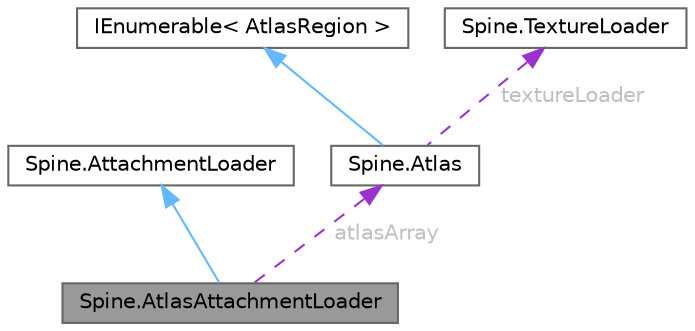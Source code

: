 digraph "Spine.AtlasAttachmentLoader"
{
 // LATEX_PDF_SIZE
  bgcolor="transparent";
  edge [fontname=Helvetica,fontsize=10,labelfontname=Helvetica,labelfontsize=10];
  node [fontname=Helvetica,fontsize=10,shape=box,height=0.2,width=0.4];
  Node1 [id="Node000001",label="Spine.AtlasAttachmentLoader",height=0.2,width=0.4,color="gray40", fillcolor="grey60", style="filled", fontcolor="black",tooltip="An AttachmentLoader that configures attachments using texture regions from an Atlas...."];
  Node2 -> Node1 [id="edge1_Node000001_Node000002",dir="back",color="steelblue1",style="solid",tooltip=" "];
  Node2 [id="Node000002",label="Spine.AttachmentLoader",height=0.2,width=0.4,color="gray40", fillcolor="white", style="filled",URL="$interface_spine_1_1_attachment_loader.html",tooltip=" "];
  Node3 -> Node1 [id="edge2_Node000001_Node000003",dir="back",color="darkorchid3",style="dashed",tooltip=" ",label=" atlasArray",fontcolor="grey" ];
  Node3 [id="Node000003",label="Spine.Atlas",height=0.2,width=0.4,color="gray40", fillcolor="white", style="filled",URL="$class_spine_1_1_atlas.html",tooltip=" "];
  Node4 -> Node3 [id="edge3_Node000003_Node000004",dir="back",color="steelblue1",style="solid",tooltip=" "];
  Node4 [id="Node000004",label="IEnumerable\< AtlasRegion \>",height=0.2,width=0.4,color="gray40", fillcolor="white", style="filled",tooltip=" "];
  Node5 -> Node3 [id="edge4_Node000003_Node000005",dir="back",color="darkorchid3",style="dashed",tooltip=" ",label=" textureLoader",fontcolor="grey" ];
  Node5 [id="Node000005",label="Spine.TextureLoader",height=0.2,width=0.4,color="gray40", fillcolor="white", style="filled",URL="$interface_spine_1_1_texture_loader.html",tooltip=" "];
}
